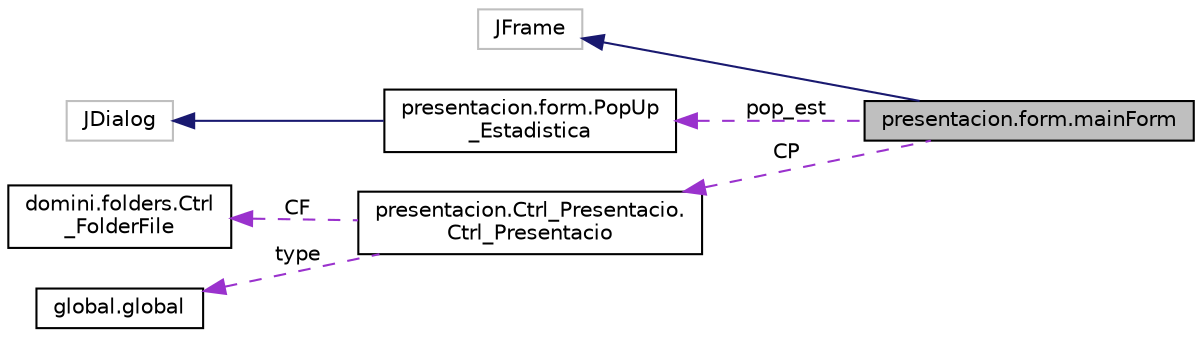 digraph "presentacion.form.mainForm"
{
  edge [fontname="Helvetica",fontsize="10",labelfontname="Helvetica",labelfontsize="10"];
  node [fontname="Helvetica",fontsize="10",shape=record];
  rankdir="LR";
  Node2 [label="presentacion.form.mainForm",height=0.2,width=0.4,color="black", fillcolor="grey75", style="filled", fontcolor="black"];
  Node3 -> Node2 [dir="back",color="midnightblue",fontsize="10",style="solid",fontname="Helvetica"];
  Node3 [label="JFrame",height=0.2,width=0.4,color="grey75", fillcolor="white", style="filled"];
  Node4 -> Node2 [dir="back",color="darkorchid3",fontsize="10",style="dashed",label=" pop_est" ,fontname="Helvetica"];
  Node4 [label="presentacion.form.PopUp\l_Estadistica",height=0.2,width=0.4,color="black", fillcolor="white", style="filled",URL="$classpresentacion_1_1form_1_1PopUp__Estadistica.html",tooltip="Esta es la clase del form que abre las estadísticas. "];
  Node5 -> Node4 [dir="back",color="midnightblue",fontsize="10",style="solid",fontname="Helvetica"];
  Node5 [label="JDialog",height=0.2,width=0.4,color="grey75", fillcolor="white", style="filled"];
  Node6 -> Node2 [dir="back",color="darkorchid3",fontsize="10",style="dashed",label=" CP" ,fontname="Helvetica"];
  Node6 [label="presentacion.Ctrl_Presentacio.\lCtrl_Presentacio",height=0.2,width=0.4,color="black", fillcolor="white", style="filled",URL="$classpresentacion_1_1Ctrl__Presentacio_1_1Ctrl__Presentacio.html"];
  Node7 -> Node6 [dir="back",color="darkorchid3",fontsize="10",style="dashed",label=" CF" ,fontname="Helvetica"];
  Node7 [label="domini.folders.Ctrl\l_FolderFile",height=0.2,width=0.4,color="black", fillcolor="white", style="filled",URL="$classdomini_1_1folders_1_1Ctrl__FolderFile.html",tooltip="Classe Ctrl_FolderFile Tota la comunicació entre la capa de presentació i la capa de domini relativa ..."];
  Node8 -> Node6 [dir="back",color="darkorchid3",fontsize="10",style="dashed",label=" type" ,fontname="Helvetica"];
  Node8 [label="global.global",height=0.2,width=0.4,color="black", fillcolor="white", style="filled",URL="$classglobal_1_1global.html"];
}
